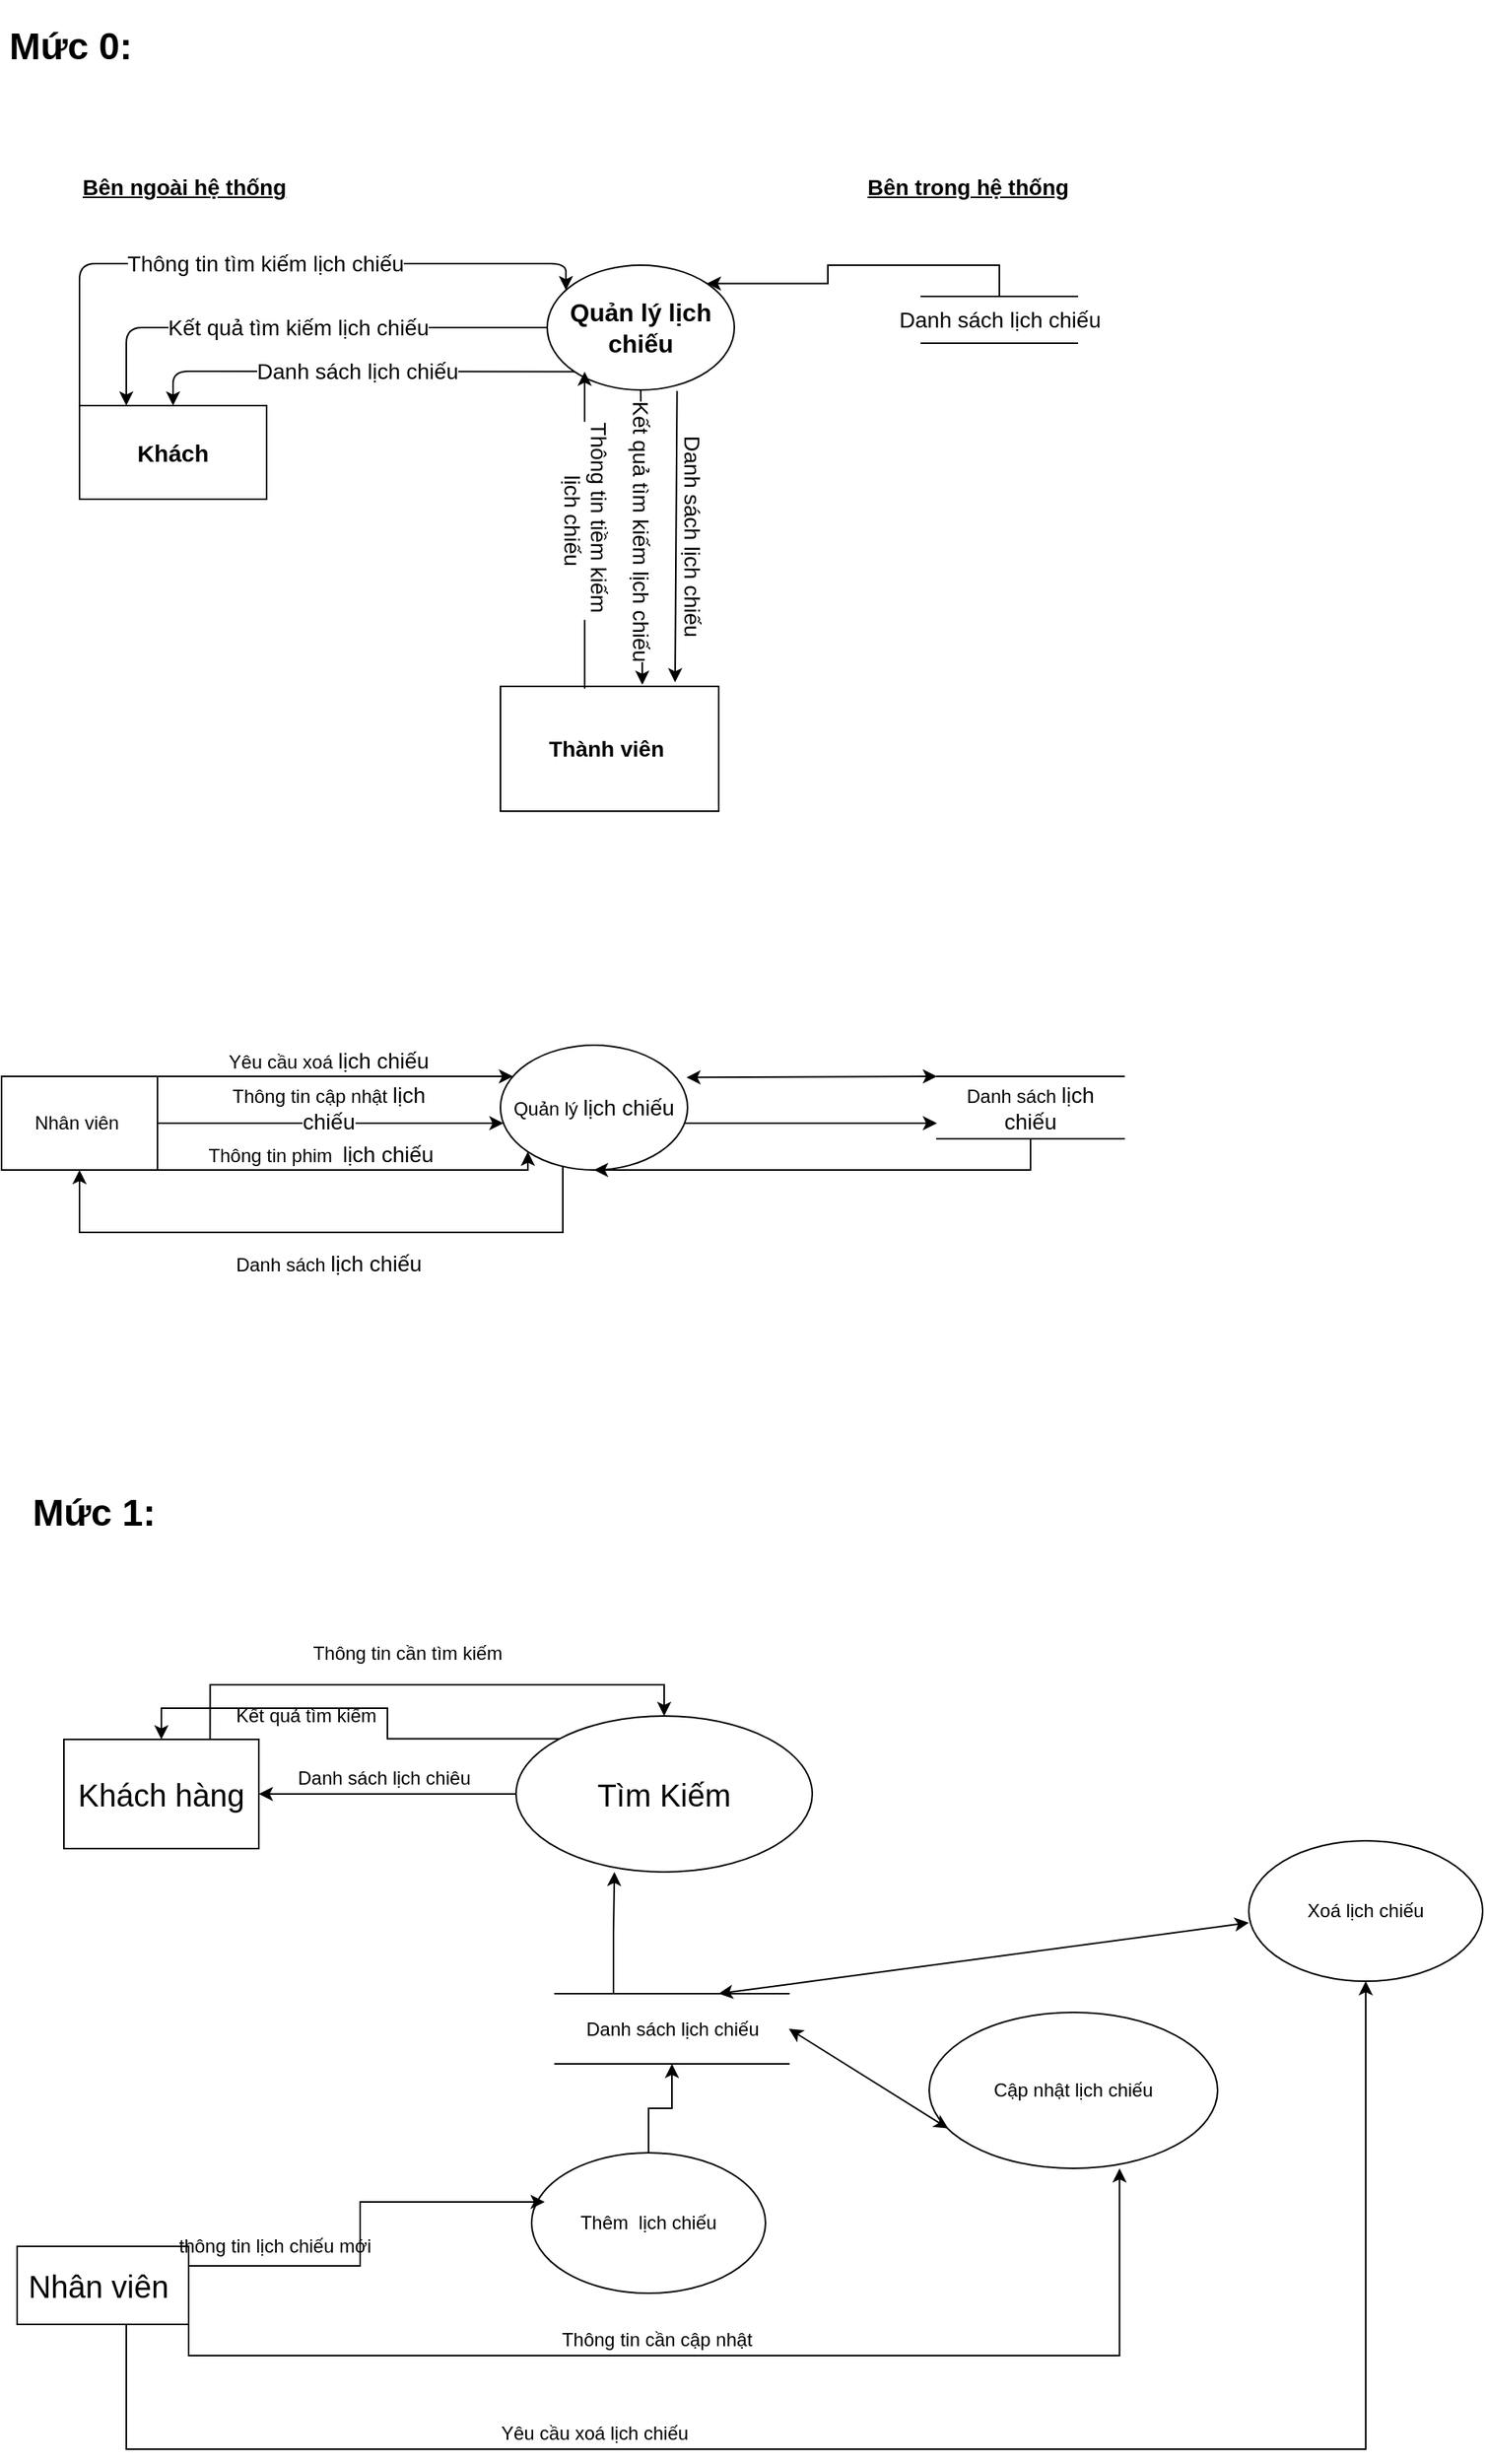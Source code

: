 <mxfile version="13.8.8" type="device"><diagram id="GrStRQetMvcfoC-QA6gD" name="Page-1"><mxGraphModel dx="1117" dy="724" grid="1" gridSize="10" guides="1" tooltips="1" connect="1" arrows="1" fold="1" page="1" pageScale="1" pageWidth="827" pageHeight="1169" math="0" shadow="0"><root><mxCell id="0"/><mxCell id="1" parent="0"/><mxCell id="WExhYHXAm6Ss0wUeNVXq-2" value="&lt;font style=&quot;font-size: 15px&quot;&gt;&lt;b&gt;Khách&lt;/b&gt;&lt;/font&gt;" style="rounded=0;whiteSpace=wrap;html=1;" vertex="1" parent="1"><mxGeometry x="90" y="410" width="120" height="60" as="geometry"/></mxCell><mxCell id="WExhYHXAm6Ss0wUeNVXq-3" value="&lt;b style=&quot;font-size: 16px&quot;&gt;&lt;font style=&quot;font-size: 16px&quot;&gt;Quản lý&amp;nbsp;&lt;/font&gt;&lt;span style=&quot;background-color: rgb(255 , 255 , 255)&quot;&gt;lịch chiếu&lt;/span&gt;&lt;/b&gt;" style="ellipse;whiteSpace=wrap;html=1;" vertex="1" parent="1"><mxGeometry x="390" y="320" width="120" height="80" as="geometry"/></mxCell><mxCell id="WExhYHXAm6Ss0wUeNVXq-4" value="" style="endArrow=classic;html=1;entryX=0.1;entryY=0.2;entryDx=0;entryDy=0;entryPerimeter=0;" edge="1" parent="1" target="WExhYHXAm6Ss0wUeNVXq-3"><mxGeometry relative="1" as="geometry"><mxPoint x="90" y="410" as="sourcePoint"/><mxPoint x="400" y="319" as="targetPoint"/><Array as="points"><mxPoint x="90" y="319"/><mxPoint x="402" y="319"/></Array></mxGeometry></mxCell><mxCell id="WExhYHXAm6Ss0wUeNVXq-5" value="Thông tin tìm kiếm lịch chiếu" style="edgeLabel;resizable=0;html=1;align=center;verticalAlign=middle;fontSize=14;" connectable="0" vertex="1" parent="WExhYHXAm6Ss0wUeNVXq-4"><mxGeometry relative="1" as="geometry"/></mxCell><mxCell id="WExhYHXAm6Ss0wUeNVXq-6" value="" style="endArrow=classic;html=1;entryX=0.25;entryY=0;entryDx=0;entryDy=0;exitX=0;exitY=0.5;exitDx=0;exitDy=0;" edge="1" parent="1" source="WExhYHXAm6Ss0wUeNVXq-3" target="WExhYHXAm6Ss0wUeNVXq-2"><mxGeometry relative="1" as="geometry"><mxPoint x="280" y="360" as="sourcePoint"/><mxPoint x="160" y="400" as="targetPoint"/><Array as="points"><mxPoint x="120" y="360"/></Array></mxGeometry></mxCell><mxCell id="WExhYHXAm6Ss0wUeNVXq-7" value="Kết quả tìm kiếm lịch chiếu" style="edgeLabel;resizable=0;html=1;align=center;verticalAlign=middle;fontSize=14;" connectable="0" vertex="1" parent="WExhYHXAm6Ss0wUeNVXq-6"><mxGeometry relative="1" as="geometry"/></mxCell><mxCell id="WExhYHXAm6Ss0wUeNVXq-8" value="" style="endArrow=classic;html=1;entryX=0.5;entryY=0;entryDx=0;entryDy=0;exitX=0;exitY=1;exitDx=0;exitDy=0;" edge="1" parent="1" source="WExhYHXAm6Ss0wUeNVXq-3" target="WExhYHXAm6Ss0wUeNVXq-2"><mxGeometry relative="1" as="geometry"><mxPoint x="290" y="380" as="sourcePoint"/><mxPoint x="390" y="380" as="targetPoint"/><Array as="points"><mxPoint x="150" y="388"/></Array></mxGeometry></mxCell><mxCell id="WExhYHXAm6Ss0wUeNVXq-9" value="Danh sách lịch chiếu" style="edgeLabel;resizable=0;html=1;align=center;verticalAlign=middle;fontSize=14;" connectable="0" vertex="1" parent="WExhYHXAm6Ss0wUeNVXq-8"><mxGeometry relative="1" as="geometry"/></mxCell><mxCell id="WExhYHXAm6Ss0wUeNVXq-10" value="&lt;b&gt;&lt;u&gt;Bên ngoài hệ thống&lt;/u&gt;&lt;/b&gt;" style="text;html=1;strokeColor=none;fillColor=none;align=left;verticalAlign=middle;whiteSpace=wrap;rounded=0;fontSize=14;" vertex="1" parent="1"><mxGeometry x="90" y="260" width="190" height="20" as="geometry"/></mxCell><mxCell id="WExhYHXAm6Ss0wUeNVXq-11" value="&lt;b&gt;&lt;u&gt;Bên trong hệ thống&lt;/u&gt;&lt;/b&gt;" style="text;html=1;strokeColor=none;fillColor=none;align=center;verticalAlign=middle;whiteSpace=wrap;rounded=0;fontSize=14;" vertex="1" parent="1"><mxGeometry x="560" y="260" width="200" height="20" as="geometry"/></mxCell><mxCell id="WExhYHXAm6Ss0wUeNVXq-12" style="edgeStyle=orthogonalEdgeStyle;rounded=0;orthogonalLoop=1;jettySize=auto;html=1;exitX=0.5;exitY=0;exitDx=0;exitDy=0;entryX=1;entryY=0;entryDx=0;entryDy=0;" edge="1" parent="1" source="WExhYHXAm6Ss0wUeNVXq-13" target="WExhYHXAm6Ss0wUeNVXq-3"><mxGeometry relative="1" as="geometry"/></mxCell><mxCell id="WExhYHXAm6Ss0wUeNVXq-13" value="Danh sách&amp;nbsp;&lt;span style=&quot;background-color: rgb(255 , 255 , 255)&quot;&gt;lịch chiếu&lt;/span&gt;" style="html=1;dashed=0;whitespace=wrap;shape=partialRectangle;right=0;left=0;fontSize=14;" vertex="1" parent="1"><mxGeometry x="630" y="340" width="100" height="30" as="geometry"/></mxCell><mxCell id="WExhYHXAm6Ss0wUeNVXq-14" value="&lt;b&gt;Thành viên&amp;nbsp;&lt;/b&gt;" style="rounded=0;whiteSpace=wrap;html=1;fontSize=14;" vertex="1" parent="1"><mxGeometry x="360" y="590" width="140" height="80" as="geometry"/></mxCell><mxCell id="WExhYHXAm6Ss0wUeNVXq-15" value="" style="endArrow=classic;html=1;fontSize=14;exitX=0.386;exitY=0.017;exitDx=0;exitDy=0;entryX=0;entryY=1;entryDx=0;entryDy=0;exitPerimeter=0;" edge="1" parent="1" source="WExhYHXAm6Ss0wUeNVXq-14"><mxGeometry relative="1" as="geometry"><mxPoint x="414.03" y="530" as="sourcePoint"/><mxPoint x="414.004" y="388.284" as="targetPoint"/></mxGeometry></mxCell><mxCell id="WExhYHXAm6Ss0wUeNVXq-16" value="&lt;div style=&quot;text-align: left&quot;&gt;&lt;span style=&quot;font-size: 14px&quot;&gt;Thông tin tiềm kiếm&amp;nbsp;&lt;/span&gt;&lt;/div&gt;&lt;span style=&quot;font-size: 14px&quot;&gt;lịch chiếu&lt;/span&gt;" style="edgeLabel;html=1;align=center;verticalAlign=middle;resizable=0;points=[];rotation=90;" vertex="1" connectable="0" parent="WExhYHXAm6Ss0wUeNVXq-15"><mxGeometry x="0.256" relative="1" as="geometry"><mxPoint x="1" y="19" as="offset"/></mxGeometry></mxCell><mxCell id="WExhYHXAm6Ss0wUeNVXq-17" value="" style="endArrow=classic;html=1;fontSize=14;exitX=0.5;exitY=1;exitDx=0;exitDy=0;" edge="1" parent="1" source="WExhYHXAm6Ss0wUeNVXq-3"><mxGeometry relative="1" as="geometry"><mxPoint x="460" y="560" as="sourcePoint"/><mxPoint x="451" y="589" as="targetPoint"/></mxGeometry></mxCell><mxCell id="WExhYHXAm6Ss0wUeNVXq-18" value="Kết quả tìm kiếm lịch chiếu" style="edgeLabel;resizable=0;html=1;align=center;verticalAlign=middle;fontSize=14;rotation=90;" connectable="0" vertex="1" parent="WExhYHXAm6Ss0wUeNVXq-17"><mxGeometry relative="1" as="geometry"><mxPoint x="-0.01" y="-4.12" as="offset"/></mxGeometry></mxCell><mxCell id="WExhYHXAm6Ss0wUeNVXq-19" value="&lt;font style=&quot;font-size: 14px&quot;&gt;Danh sách lịch chiếu&lt;br&gt;&lt;/font&gt;" style="edgeLabel;resizable=0;html=1;align=center;verticalAlign=middle;rotation=90;" connectable="0" vertex="1" parent="1"><mxGeometry x="500" y="490" as="geometry"><mxPoint x="3.0" y="17" as="offset"/></mxGeometry></mxCell><mxCell id="WExhYHXAm6Ss0wUeNVXq-20" value="" style="endArrow=classic;html=1;exitX=0.694;exitY=1.008;exitDx=0;exitDy=0;exitPerimeter=0;entryX=0.8;entryY=-0.033;entryDx=0;entryDy=0;entryPerimeter=0;" edge="1" parent="1" source="WExhYHXAm6Ss0wUeNVXq-3" target="WExhYHXAm6Ss0wUeNVXq-14"><mxGeometry width="50" height="50" relative="1" as="geometry"><mxPoint x="370" y="580" as="sourcePoint"/><mxPoint x="560" y="580" as="targetPoint"/></mxGeometry></mxCell><mxCell id="WExhYHXAm6Ss0wUeNVXq-23" style="edgeStyle=orthogonalEdgeStyle;rounded=0;orthogonalLoop=1;jettySize=auto;html=1;entryX=0.5;entryY=1;entryDx=0;entryDy=0;" edge="1" parent="1" source="WExhYHXAm6Ss0wUeNVXq-25" target="WExhYHXAm6Ss0wUeNVXq-29"><mxGeometry relative="1" as="geometry"><Array as="points"><mxPoint x="400" y="940"/><mxPoint x="90" y="940"/></Array></mxGeometry></mxCell><mxCell id="WExhYHXAm6Ss0wUeNVXq-24" style="edgeStyle=orthogonalEdgeStyle;rounded=0;orthogonalLoop=1;jettySize=auto;html=1;" edge="1" parent="1" source="WExhYHXAm6Ss0wUeNVXq-25" target="WExhYHXAm6Ss0wUeNVXq-31"><mxGeometry relative="1" as="geometry"><Array as="points"><mxPoint x="560" y="870"/><mxPoint x="560" y="870"/></Array></mxGeometry></mxCell><mxCell id="WExhYHXAm6Ss0wUeNVXq-25" value="Quản lý&amp;nbsp;&lt;span style=&quot;font-size: 14px ; background-color: rgb(255 , 255 , 255)&quot;&gt;lịch chiếu&lt;/span&gt;" style="ellipse;whiteSpace=wrap;html=1;" vertex="1" parent="1"><mxGeometry x="360" y="820" width="120" height="80" as="geometry"/></mxCell><mxCell id="WExhYHXAm6Ss0wUeNVXq-26" style="edgeStyle=orthogonalEdgeStyle;rounded=0;orthogonalLoop=1;jettySize=auto;html=1;" edge="1" parent="1" source="WExhYHXAm6Ss0wUeNVXq-29" target="WExhYHXAm6Ss0wUeNVXq-25"><mxGeometry relative="1" as="geometry"><Array as="points"><mxPoint x="310" y="870"/><mxPoint x="310" y="870"/></Array></mxGeometry></mxCell><mxCell id="WExhYHXAm6Ss0wUeNVXq-27" style="edgeStyle=orthogonalEdgeStyle;rounded=0;orthogonalLoop=1;jettySize=auto;html=1;" edge="1" parent="1" source="WExhYHXAm6Ss0wUeNVXq-29" target="WExhYHXAm6Ss0wUeNVXq-25"><mxGeometry relative="1" as="geometry"><Array as="points"><mxPoint x="250" y="840"/><mxPoint x="250" y="840"/></Array></mxGeometry></mxCell><mxCell id="WExhYHXAm6Ss0wUeNVXq-28" style="edgeStyle=orthogonalEdgeStyle;rounded=0;orthogonalLoop=1;jettySize=auto;html=1;entryX=0;entryY=1;entryDx=0;entryDy=0;" edge="1" parent="1" source="WExhYHXAm6Ss0wUeNVXq-29" target="WExhYHXAm6Ss0wUeNVXq-25"><mxGeometry relative="1" as="geometry"><Array as="points"><mxPoint x="378" y="900"/></Array></mxGeometry></mxCell><mxCell id="WExhYHXAm6Ss0wUeNVXq-29" value="Nhân viên&amp;nbsp;" style="rounded=0;whiteSpace=wrap;html=1;" vertex="1" parent="1"><mxGeometry x="40" y="840" width="100" height="60" as="geometry"/></mxCell><mxCell id="WExhYHXAm6Ss0wUeNVXq-30" style="edgeStyle=orthogonalEdgeStyle;rounded=0;orthogonalLoop=1;jettySize=auto;html=1;" edge="1" parent="1" source="WExhYHXAm6Ss0wUeNVXq-31" target="WExhYHXAm6Ss0wUeNVXq-25"><mxGeometry relative="1" as="geometry"><Array as="points"><mxPoint x="700" y="900"/></Array></mxGeometry></mxCell><mxCell id="WExhYHXAm6Ss0wUeNVXq-31" value="Danh sách&amp;nbsp;&lt;span style=&quot;font-size: 14px ; background-color: rgb(255 , 255 , 255)&quot;&gt;lịch chiếu&lt;/span&gt;" style="shape=partialRectangle;whiteSpace=wrap;html=1;left=0;right=0;fillColor=none;" vertex="1" parent="1"><mxGeometry x="640" y="840" width="120" height="40" as="geometry"/></mxCell><mxCell id="WExhYHXAm6Ss0wUeNVXq-32" value="Yêu cầu xoá&amp;nbsp;&lt;span style=&quot;font-size: 14px ; background-color: rgb(255 , 255 , 255)&quot;&gt;lịch chiếu&lt;/span&gt;" style="text;html=1;strokeColor=none;fillColor=none;align=center;verticalAlign=middle;whiteSpace=wrap;rounded=0;" vertex="1" parent="1"><mxGeometry x="170" y="820" width="160" height="20" as="geometry"/></mxCell><mxCell id="WExhYHXAm6Ss0wUeNVXq-33" value="Thông tin cập nhật&amp;nbsp;&lt;span style=&quot;font-size: 14px ; background-color: rgb(255 , 255 , 255)&quot;&gt;lịch chiếu&lt;/span&gt;" style="text;html=1;strokeColor=none;fillColor=none;align=center;verticalAlign=middle;whiteSpace=wrap;rounded=0;" vertex="1" parent="1"><mxGeometry x="180" y="850" width="140" height="20" as="geometry"/></mxCell><mxCell id="WExhYHXAm6Ss0wUeNVXq-34" value="Thông tin phim&amp;nbsp;&amp;nbsp;&lt;span style=&quot;font-size: 14px ; background-color: rgb(255 , 255 , 255)&quot;&gt;lịch chiếu&lt;/span&gt;" style="text;html=1;strokeColor=none;fillColor=none;align=center;verticalAlign=middle;whiteSpace=wrap;rounded=0;" vertex="1" parent="1"><mxGeometry x="170" y="880" width="150" height="20" as="geometry"/></mxCell><mxCell id="WExhYHXAm6Ss0wUeNVXq-35" value="Danh sách&amp;nbsp;&lt;span style=&quot;font-size: 14px ; background-color: rgb(255 , 255 , 255)&quot;&gt;lịch chiếu&lt;/span&gt;" style="text;html=1;strokeColor=none;fillColor=none;align=center;verticalAlign=middle;whiteSpace=wrap;rounded=0;" vertex="1" parent="1"><mxGeometry x="165" y="950" width="170" height="20" as="geometry"/></mxCell><mxCell id="WExhYHXAm6Ss0wUeNVXq-36" value="" style="endArrow=classic;startArrow=classic;html=1;entryX=0;entryY=0;entryDx=0;entryDy=0;exitX=0.994;exitY=0.258;exitDx=0;exitDy=0;exitPerimeter=0;" edge="1" parent="1" source="WExhYHXAm6Ss0wUeNVXq-25" target="WExhYHXAm6Ss0wUeNVXq-31"><mxGeometry width="50" height="50" relative="1" as="geometry"><mxPoint x="570" y="840" as="sourcePoint"/><mxPoint x="620" y="790" as="targetPoint"/></mxGeometry></mxCell><mxCell id="WExhYHXAm6Ss0wUeNVXq-37" value="&lt;h1&gt;Mức 0:&lt;/h1&gt;" style="text;html=1;strokeColor=none;fillColor=none;spacing=5;spacingTop=-20;whiteSpace=wrap;overflow=hidden;rounded=0;" vertex="1" parent="1"><mxGeometry x="40" y="160" width="190" height="50" as="geometry"/></mxCell><mxCell id="WExhYHXAm6Ss0wUeNVXq-62" style="edgeStyle=orthogonalEdgeStyle;rounded=0;orthogonalLoop=1;jettySize=auto;html=1;exitX=0;exitY=0;exitDx=0;exitDy=0;entryX=0.5;entryY=0;entryDx=0;entryDy=0;" edge="1" parent="1" source="WExhYHXAm6Ss0wUeNVXq-64" target="WExhYHXAm6Ss0wUeNVXq-70"><mxGeometry relative="1" as="geometry"/></mxCell><mxCell id="WExhYHXAm6Ss0wUeNVXq-63" style="rounded=0;orthogonalLoop=1;jettySize=auto;html=1;exitX=0;exitY=0.5;exitDx=0;exitDy=0;" edge="1" parent="1" source="WExhYHXAm6Ss0wUeNVXq-64" target="WExhYHXAm6Ss0wUeNVXq-70"><mxGeometry relative="1" as="geometry"><mxPoint x="220" y="1300" as="targetPoint"/></mxGeometry></mxCell><mxCell id="WExhYHXAm6Ss0wUeNVXq-64" value="&lt;font style=&quot;font-size: 20px&quot;&gt;Tìm Kiếm&lt;/font&gt;" style="ellipse;whiteSpace=wrap;html=1;" vertex="1" parent="1"><mxGeometry x="370" y="1250" width="190" height="100" as="geometry"/></mxCell><mxCell id="WExhYHXAm6Ss0wUeNVXq-65" style="edgeStyle=orthogonalEdgeStyle;rounded=0;orthogonalLoop=1;jettySize=auto;html=1;exitX=0.5;exitY=0;exitDx=0;exitDy=0;entryX=0.5;entryY=1;entryDx=0;entryDy=0;" edge="1" parent="1" source="WExhYHXAm6Ss0wUeNVXq-66" target="WExhYHXAm6Ss0wUeNVXq-79"><mxGeometry relative="1" as="geometry"/></mxCell><mxCell id="WExhYHXAm6Ss0wUeNVXq-66" value="Thêm&amp;nbsp; lịch chiếu&lt;span style=&quot;color: rgba(0 , 0 , 0 , 0) ; font-family: monospace ; font-size: 0px&quot;&gt;%3CmxGraphModel%3E%3Croot%3E%3CmxCell%20id%3D%220%22%2F%3E%3CmxCell%20id%3D%221%22%20parent%3D%220%22%2F%3E%3CmxCell%20id%3D%222%22%20value%3D%22%26lt%3Bh1%26gt%3BM%E1%BB%A9c%200%3A%26lt%3B%2Fh1%26gt%3B%22%20style%3D%22text%3Bhtml%3D1%3BstrokeColor%3Dnone%3BfillColor%3Dnone%3Bspacing%3D5%3BspacingTop%3D-20%3BwhiteSpace%3Dwrap%3Boverflow%3Dhidden%3Brounded%3D0%3B%22%20vertex%3D%221%22%20parent%3D%221%22%3E%3CmxGeometry%20x%3D%2240%22%20y%3D%22160%22%20width%3D%22190%22%20height%3D%2250%22%20as%3D%22geometry%22%2F%3E%3C%2FmxCell%3E%3C%2Froot%3E%3C%2FmxGraphModel%3E&lt;/span&gt;" style="ellipse;whiteSpace=wrap;html=1;" vertex="1" parent="1"><mxGeometry x="380" y="1530" width="150" height="90" as="geometry"/></mxCell><mxCell id="WExhYHXAm6Ss0wUeNVXq-67" value="Cập nhật lịch chiếu" style="ellipse;whiteSpace=wrap;html=1;" vertex="1" parent="1"><mxGeometry x="635" y="1440" width="185" height="100" as="geometry"/></mxCell><mxCell id="WExhYHXAm6Ss0wUeNVXq-68" value="&lt;font style=&quot;font-size: 12px&quot;&gt;Xoá lịch chiếu&lt;/font&gt;" style="ellipse;whiteSpace=wrap;html=1;" vertex="1" parent="1"><mxGeometry x="840" y="1330" width="150" height="90" as="geometry"/></mxCell><mxCell id="WExhYHXAm6Ss0wUeNVXq-69" style="edgeStyle=orthogonalEdgeStyle;rounded=0;orthogonalLoop=1;jettySize=auto;html=1;exitX=0.75;exitY=0;exitDx=0;exitDy=0;entryX=0.5;entryY=0;entryDx=0;entryDy=0;" edge="1" parent="1" source="WExhYHXAm6Ss0wUeNVXq-70" target="WExhYHXAm6Ss0wUeNVXq-64"><mxGeometry relative="1" as="geometry"/></mxCell><mxCell id="WExhYHXAm6Ss0wUeNVXq-70" value="&lt;font style=&quot;font-size: 20px&quot;&gt;Khách hàng&lt;/font&gt;" style="rounded=0;whiteSpace=wrap;html=1;" vertex="1" parent="1"><mxGeometry x="80" y="1265" width="125" height="70" as="geometry"/></mxCell><mxCell id="WExhYHXAm6Ss0wUeNVXq-71" style="edgeStyle=orthogonalEdgeStyle;rounded=0;orthogonalLoop=1;jettySize=auto;html=1;exitX=1;exitY=0.25;exitDx=0;exitDy=0;entryX=0.056;entryY=0.35;entryDx=0;entryDy=0;entryPerimeter=0;" edge="1" parent="1" source="WExhYHXAm6Ss0wUeNVXq-74" target="WExhYHXAm6Ss0wUeNVXq-66"><mxGeometry relative="1" as="geometry"/></mxCell><mxCell id="WExhYHXAm6Ss0wUeNVXq-72" style="edgeStyle=orthogonalEdgeStyle;rounded=0;orthogonalLoop=1;jettySize=auto;html=1;exitX=1;exitY=1;exitDx=0;exitDy=0;entryX=0.66;entryY=1;entryDx=0;entryDy=0;entryPerimeter=0;" edge="1" parent="1" source="WExhYHXAm6Ss0wUeNVXq-74" target="WExhYHXAm6Ss0wUeNVXq-67"><mxGeometry relative="1" as="geometry"/></mxCell><mxCell id="WExhYHXAm6Ss0wUeNVXq-73" style="edgeStyle=orthogonalEdgeStyle;rounded=0;orthogonalLoop=1;jettySize=auto;html=1;exitX=0.75;exitY=1;exitDx=0;exitDy=0;" edge="1" parent="1" source="WExhYHXAm6Ss0wUeNVXq-74" target="WExhYHXAm6Ss0wUeNVXq-68"><mxGeometry relative="1" as="geometry"><Array as="points"><mxPoint x="120" y="1720"/><mxPoint x="915" y="1720"/></Array></mxGeometry></mxCell><mxCell id="WExhYHXAm6Ss0wUeNVXq-74" value="&lt;font style=&quot;font-size: 20px&quot;&gt;Nhân viên&amp;nbsp;&lt;/font&gt;" style="rounded=0;whiteSpace=wrap;html=1;" vertex="1" parent="1"><mxGeometry x="50" y="1590" width="110" height="50" as="geometry"/></mxCell><mxCell id="WExhYHXAm6Ss0wUeNVXq-75" value="Thông tin cần tìm kiếm" style="text;html=1;align=center;verticalAlign=middle;resizable=0;points=[];autosize=1;" vertex="1" parent="1"><mxGeometry x="230" y="1200" width="140" height="20" as="geometry"/></mxCell><mxCell id="WExhYHXAm6Ss0wUeNVXq-76" value="Kết quả tìm kiếm" style="text;html=1;align=center;verticalAlign=middle;resizable=0;points=[];autosize=1;" vertex="1" parent="1"><mxGeometry x="180" y="1240" width="110" height="20" as="geometry"/></mxCell><mxCell id="WExhYHXAm6Ss0wUeNVXq-77" value="Danh sách lịch chiêu" style="text;html=1;align=center;verticalAlign=middle;resizable=0;points=[];autosize=1;" vertex="1" parent="1"><mxGeometry x="220" y="1280" width="130" height="20" as="geometry"/></mxCell><mxCell id="WExhYHXAm6Ss0wUeNVXq-78" style="edgeStyle=orthogonalEdgeStyle;rounded=0;orthogonalLoop=1;jettySize=auto;html=1;exitX=0.25;exitY=0;exitDx=0;exitDy=0;entryX=0.332;entryY=1;entryDx=0;entryDy=0;entryPerimeter=0;" edge="1" parent="1" source="WExhYHXAm6Ss0wUeNVXq-79" target="WExhYHXAm6Ss0wUeNVXq-64"><mxGeometry relative="1" as="geometry"/></mxCell><mxCell id="WExhYHXAm6Ss0wUeNVXq-79" value="Danh sách lịch chiếu" style="html=1;dashed=0;whitespace=wrap;shape=partialRectangle;right=0;left=0;" vertex="1" parent="1"><mxGeometry x="395" y="1428" width="150" height="45" as="geometry"/></mxCell><mxCell id="WExhYHXAm6Ss0wUeNVXq-80" value="thông tin lịch chiếu mới" style="text;html=1;align=center;verticalAlign=middle;resizable=0;points=[];autosize=1;" vertex="1" parent="1"><mxGeometry x="145" y="1580" width="140" height="20" as="geometry"/></mxCell><mxCell id="WExhYHXAm6Ss0wUeNVXq-81" value="Thông tin cần cập nhật" style="text;html=1;align=center;verticalAlign=middle;resizable=0;points=[];autosize=1;" vertex="1" parent="1"><mxGeometry x="390" y="1640" width="140" height="20" as="geometry"/></mxCell><mxCell id="WExhYHXAm6Ss0wUeNVXq-82" value="Yêu cầu xoá lịch chiếu" style="text;html=1;align=center;verticalAlign=middle;resizable=0;points=[];autosize=1;" vertex="1" parent="1"><mxGeometry x="355" y="1700" width="130" height="20" as="geometry"/></mxCell><mxCell id="WExhYHXAm6Ss0wUeNVXq-83" value="" style="endArrow=classic;startArrow=classic;html=1;" edge="1" parent="1"><mxGeometry width="50" height="50" relative="1" as="geometry"><mxPoint x="500" y="1428" as="sourcePoint"/><mxPoint x="840" y="1382.5" as="targetPoint"/></mxGeometry></mxCell><mxCell id="WExhYHXAm6Ss0wUeNVXq-84" value="" style="endArrow=classic;startArrow=classic;html=1;entryX=0.066;entryY=0.744;entryDx=0;entryDy=0;entryPerimeter=0;exitX=1;exitY=0.5;exitDx=0;exitDy=0;" edge="1" parent="1" source="WExhYHXAm6Ss0wUeNVXq-79" target="WExhYHXAm6Ss0wUeNVXq-67"><mxGeometry width="50" height="50" relative="1" as="geometry"><mxPoint x="500" y="1540" as="sourcePoint"/><mxPoint x="550" y="1540" as="targetPoint"/></mxGeometry></mxCell><mxCell id="WExhYHXAm6Ss0wUeNVXq-85" value="&lt;h1&gt;Mức 1:&lt;/h1&gt;" style="text;html=1;strokeColor=none;fillColor=none;spacing=5;spacingTop=-20;whiteSpace=wrap;overflow=hidden;rounded=0;" vertex="1" parent="1"><mxGeometry x="55" y="1100" width="190" height="50" as="geometry"/></mxCell></root></mxGraphModel></diagram></mxfile>